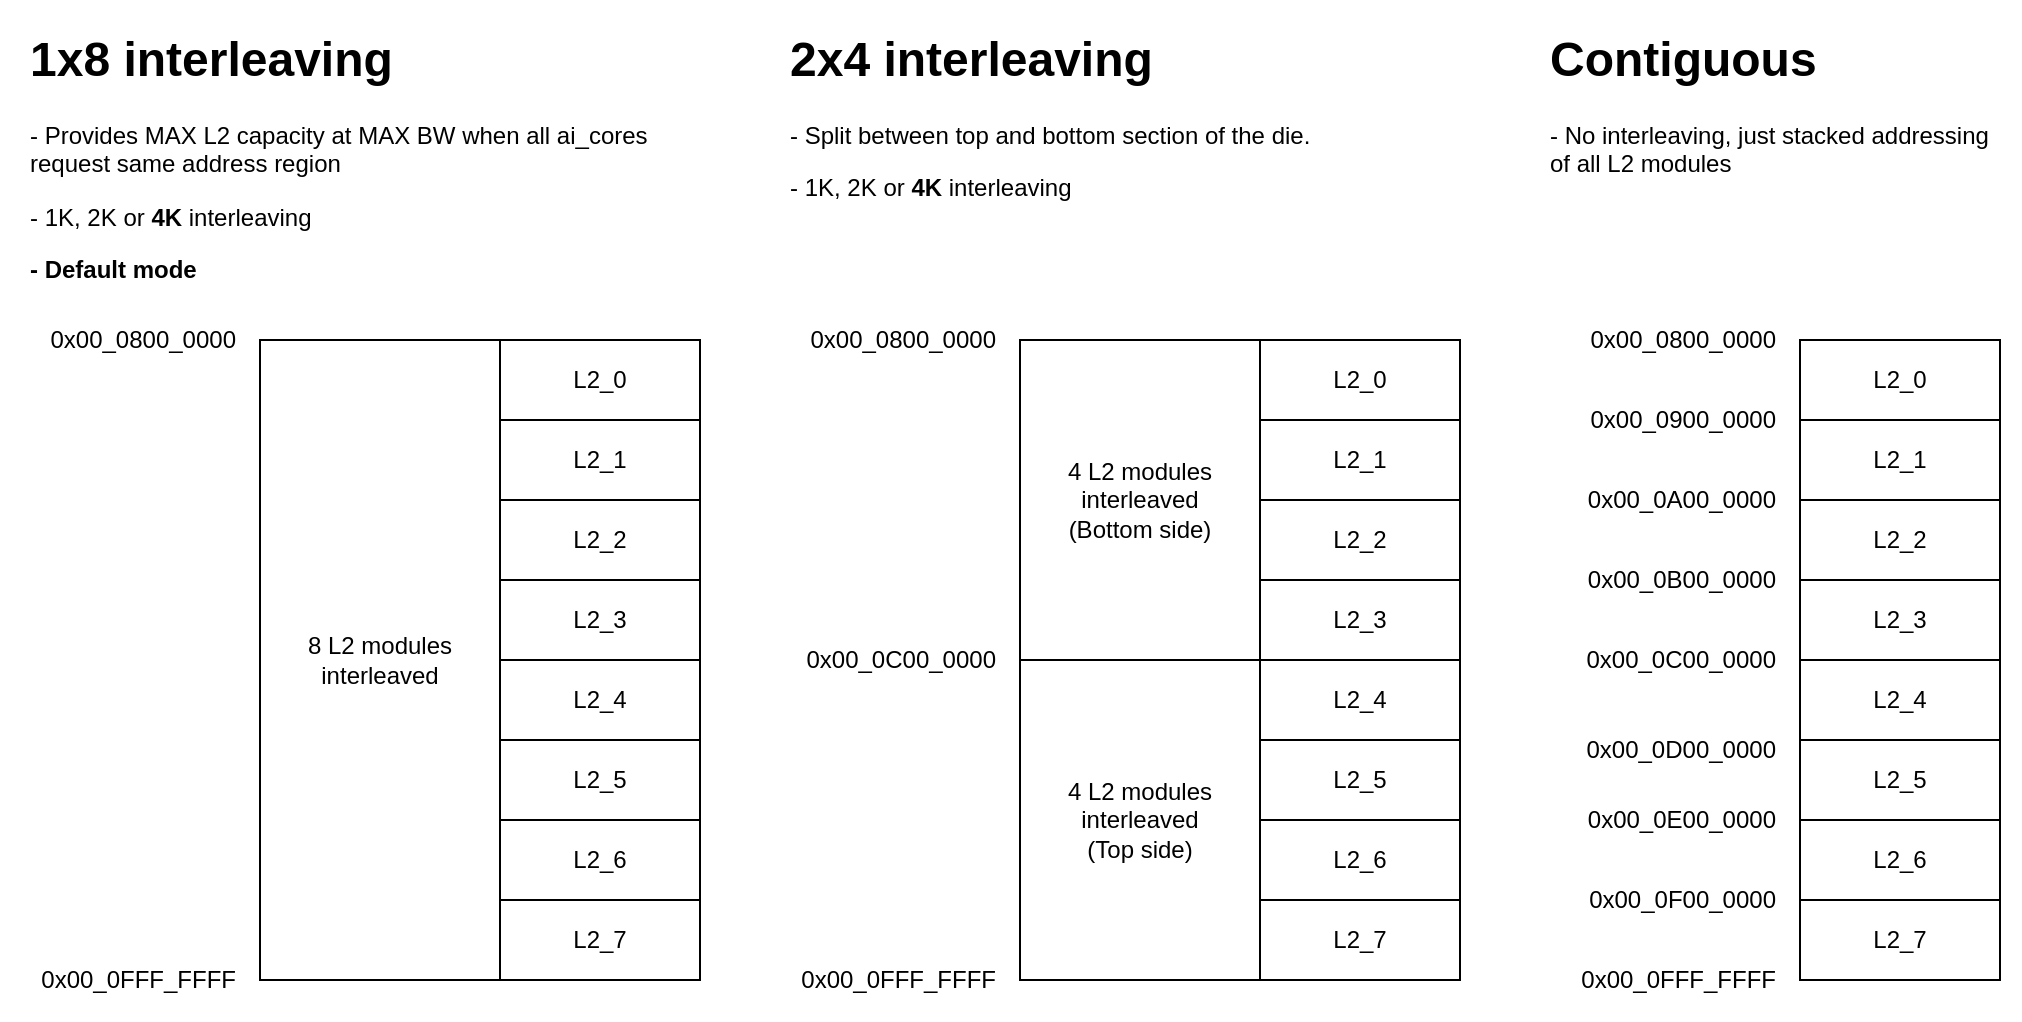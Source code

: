 <mxfile version="24.4.10" type="embed">
  <diagram id="ObfeEdxH2-C79Cfk8AZa" name="Page-1">
    <mxGraphModel dx="2026" dy="1173" grid="1" gridSize="10" guides="1" tooltips="1" connect="1" arrows="1" fold="1" page="1" pageScale="1" pageWidth="827" pageHeight="1169" math="0" shadow="0">
      <root>
        <mxCell id="0" />
        <mxCell id="1" parent="0" />
        <mxCell id="JF5p32oXBAw_QJ6f9Gd6-1" value="&lt;h1&gt;2x4 interleaving&lt;/h1&gt;&lt;p&gt;- Split between top and bottom section of the die.&lt;/p&gt;&lt;p&gt;- 1K, 2K or &lt;b&gt;4K&lt;/b&gt; interleaving&lt;/p&gt;" style="text;html=1;strokeColor=none;fillColor=none;spacing=5;spacingTop=-20;whiteSpace=wrap;overflow=hidden;rounded=0;" parent="1" vertex="1">
          <mxGeometry x="280" y="240" width="340" height="120" as="geometry" />
        </mxCell>
        <mxCell id="JF5p32oXBAw_QJ6f9Gd6-2" value="&lt;h1&gt;Contiguous&lt;/h1&gt;&lt;p&gt;- No interleaving, just stacked addressing of all L2 modules&lt;/p&gt;&lt;p&gt;&lt;br&gt;&lt;/p&gt;" style="text;html=1;strokeColor=none;fillColor=none;spacing=5;spacingTop=-20;whiteSpace=wrap;overflow=hidden;rounded=0;" parent="1" vertex="1">
          <mxGeometry x="660" y="240" width="240" height="140" as="geometry" />
        </mxCell>
        <mxCell id="JF5p32oXBAw_QJ6f9Gd6-3" value="L2_3" style="rounded=0;whiteSpace=wrap;html=1;" parent="1" vertex="1">
          <mxGeometry x="140" y="520" width="100" height="40" as="geometry" />
        </mxCell>
        <mxCell id="JF5p32oXBAw_QJ6f9Gd6-4" value="L2_2" style="rounded=0;whiteSpace=wrap;html=1;" parent="1" vertex="1">
          <mxGeometry x="140" y="480" width="100" height="40" as="geometry" />
        </mxCell>
        <mxCell id="JF5p32oXBAw_QJ6f9Gd6-5" value="L2_1" style="rounded=0;whiteSpace=wrap;html=1;" parent="1" vertex="1">
          <mxGeometry x="140" y="440" width="100" height="40" as="geometry" />
        </mxCell>
        <mxCell id="JF5p32oXBAw_QJ6f9Gd6-6" value="L2_0" style="rounded=0;whiteSpace=wrap;html=1;" parent="1" vertex="1">
          <mxGeometry x="140" y="400" width="100" height="40" as="geometry" />
        </mxCell>
        <mxCell id="JF5p32oXBAw_QJ6f9Gd6-7" value="L2_4" style="rounded=0;whiteSpace=wrap;html=1;" parent="1" vertex="1">
          <mxGeometry x="140" y="560" width="100" height="40" as="geometry" />
        </mxCell>
        <mxCell id="JF5p32oXBAw_QJ6f9Gd6-8" value="L2_5" style="rounded=0;whiteSpace=wrap;html=1;" parent="1" vertex="1">
          <mxGeometry x="140" y="600" width="100" height="40" as="geometry" />
        </mxCell>
        <mxCell id="JF5p32oXBAw_QJ6f9Gd6-9" value="L2_6" style="rounded=0;whiteSpace=wrap;html=1;" parent="1" vertex="1">
          <mxGeometry x="140" y="640" width="100" height="40" as="geometry" />
        </mxCell>
        <mxCell id="JF5p32oXBAw_QJ6f9Gd6-10" value="L2_7" style="rounded=0;whiteSpace=wrap;html=1;" parent="1" vertex="1">
          <mxGeometry x="140" y="680" width="100" height="40" as="geometry" />
        </mxCell>
        <mxCell id="JF5p32oXBAw_QJ6f9Gd6-11" value="0x00_0800_0000" style="text;html=1;strokeColor=none;fillColor=none;align=right;verticalAlign=middle;whiteSpace=wrap;rounded=0;" parent="1" vertex="1">
          <mxGeometry x="-110" y="380" width="120" height="40" as="geometry" />
        </mxCell>
        <mxCell id="JF5p32oXBAw_QJ6f9Gd6-12" value="0x00_0FFF_FFFF" style="text;html=1;strokeColor=none;fillColor=none;align=right;verticalAlign=middle;whiteSpace=wrap;rounded=0;" parent="1" vertex="1">
          <mxGeometry x="-110" y="700" width="120" height="40" as="geometry" />
        </mxCell>
        <mxCell id="JF5p32oXBAw_QJ6f9Gd6-13" value="8 L2 modules interleaved" style="rounded=0;whiteSpace=wrap;html=1;" parent="1" vertex="1">
          <mxGeometry x="20" y="400" width="120" height="320" as="geometry" />
        </mxCell>
        <mxCell id="JF5p32oXBAw_QJ6f9Gd6-14" value="&lt;h1&gt;1x8 interleaving&lt;/h1&gt;&lt;p&gt;- Provides MAX L2 capacity at MAX BW when all ai_cores request same address region&lt;/p&gt;&lt;p&gt;- 1K, 2K or &lt;b&gt;4K&lt;/b&gt; interleaving&lt;/p&gt;&lt;p&gt;&lt;b&gt;- Default mode&lt;/b&gt;&lt;/p&gt;" style="text;html=1;strokeColor=none;fillColor=none;spacing=5;spacingTop=-20;whiteSpace=wrap;overflow=hidden;rounded=0;" parent="1" vertex="1">
          <mxGeometry x="-100" y="240" width="340" height="140" as="geometry" />
        </mxCell>
        <mxCell id="JF5p32oXBAw_QJ6f9Gd6-15" value="L2_3" style="rounded=0;whiteSpace=wrap;html=1;" parent="1" vertex="1">
          <mxGeometry x="520" y="520" width="100" height="40" as="geometry" />
        </mxCell>
        <mxCell id="JF5p32oXBAw_QJ6f9Gd6-16" value="L2_2" style="rounded=0;whiteSpace=wrap;html=1;" parent="1" vertex="1">
          <mxGeometry x="520" y="480" width="100" height="40" as="geometry" />
        </mxCell>
        <mxCell id="JF5p32oXBAw_QJ6f9Gd6-17" value="L2_1" style="rounded=0;whiteSpace=wrap;html=1;" parent="1" vertex="1">
          <mxGeometry x="520" y="440" width="100" height="40" as="geometry" />
        </mxCell>
        <mxCell id="JF5p32oXBAw_QJ6f9Gd6-18" value="L2_0" style="rounded=0;whiteSpace=wrap;html=1;" parent="1" vertex="1">
          <mxGeometry x="520" y="400" width="100" height="40" as="geometry" />
        </mxCell>
        <mxCell id="JF5p32oXBAw_QJ6f9Gd6-19" value="L2_4" style="rounded=0;whiteSpace=wrap;html=1;" parent="1" vertex="1">
          <mxGeometry x="520" y="560" width="100" height="40" as="geometry" />
        </mxCell>
        <mxCell id="JF5p32oXBAw_QJ6f9Gd6-20" value="L2_5" style="rounded=0;whiteSpace=wrap;html=1;" parent="1" vertex="1">
          <mxGeometry x="520" y="600" width="100" height="40" as="geometry" />
        </mxCell>
        <mxCell id="JF5p32oXBAw_QJ6f9Gd6-21" value="L2_6" style="rounded=0;whiteSpace=wrap;html=1;" parent="1" vertex="1">
          <mxGeometry x="520" y="640" width="100" height="40" as="geometry" />
        </mxCell>
        <mxCell id="JF5p32oXBAw_QJ6f9Gd6-22" value="L2_7" style="rounded=0;whiteSpace=wrap;html=1;" parent="1" vertex="1">
          <mxGeometry x="520" y="680" width="100" height="40" as="geometry" />
        </mxCell>
        <mxCell id="JF5p32oXBAw_QJ6f9Gd6-23" value="0x00_0800_0000" style="text;html=1;strokeColor=none;fillColor=none;align=right;verticalAlign=middle;whiteSpace=wrap;rounded=0;" parent="1" vertex="1">
          <mxGeometry x="270" y="380" width="120" height="40" as="geometry" />
        </mxCell>
        <mxCell id="JF5p32oXBAw_QJ6f9Gd6-24" value="0x00_0FFF_FFFF" style="text;html=1;strokeColor=none;fillColor=none;align=right;verticalAlign=middle;whiteSpace=wrap;rounded=0;" parent="1" vertex="1">
          <mxGeometry x="270" y="700" width="120" height="40" as="geometry" />
        </mxCell>
        <mxCell id="JF5p32oXBAw_QJ6f9Gd6-25" value="4 L2 modules interleaved&lt;br&gt;(Bottom side)" style="rounded=0;whiteSpace=wrap;html=1;" parent="1" vertex="1">
          <mxGeometry x="400" y="400" width="120" height="160" as="geometry" />
        </mxCell>
        <mxCell id="JF5p32oXBAw_QJ6f9Gd6-26" value="4 L2 modules interleaved&lt;br&gt;(Top side)" style="rounded=0;whiteSpace=wrap;html=1;" parent="1" vertex="1">
          <mxGeometry x="400" y="560" width="120" height="160" as="geometry" />
        </mxCell>
        <mxCell id="JF5p32oXBAw_QJ6f9Gd6-27" value="0x00_0C00_0000" style="text;html=1;strokeColor=none;fillColor=none;align=right;verticalAlign=middle;whiteSpace=wrap;rounded=0;" parent="1" vertex="1">
          <mxGeometry x="270" y="540" width="120" height="40" as="geometry" />
        </mxCell>
        <mxCell id="JF5p32oXBAw_QJ6f9Gd6-28" value="L2_3" style="rounded=0;whiteSpace=wrap;html=1;" parent="1" vertex="1">
          <mxGeometry x="790" y="520" width="100" height="40" as="geometry" />
        </mxCell>
        <mxCell id="JF5p32oXBAw_QJ6f9Gd6-29" value="L2_2" style="rounded=0;whiteSpace=wrap;html=1;" parent="1" vertex="1">
          <mxGeometry x="790" y="480" width="100" height="40" as="geometry" />
        </mxCell>
        <mxCell id="JF5p32oXBAw_QJ6f9Gd6-30" value="L2_1" style="rounded=0;whiteSpace=wrap;html=1;" parent="1" vertex="1">
          <mxGeometry x="790" y="440" width="100" height="40" as="geometry" />
        </mxCell>
        <mxCell id="JF5p32oXBAw_QJ6f9Gd6-31" value="L2_0" style="rounded=0;whiteSpace=wrap;html=1;" parent="1" vertex="1">
          <mxGeometry x="790" y="400" width="100" height="40" as="geometry" />
        </mxCell>
        <mxCell id="JF5p32oXBAw_QJ6f9Gd6-32" value="L2_4" style="rounded=0;whiteSpace=wrap;html=1;" parent="1" vertex="1">
          <mxGeometry x="790" y="560" width="100" height="40" as="geometry" />
        </mxCell>
        <mxCell id="JF5p32oXBAw_QJ6f9Gd6-33" value="L2_5" style="rounded=0;whiteSpace=wrap;html=1;" parent="1" vertex="1">
          <mxGeometry x="790" y="600" width="100" height="40" as="geometry" />
        </mxCell>
        <mxCell id="JF5p32oXBAw_QJ6f9Gd6-34" value="L2_6" style="rounded=0;whiteSpace=wrap;html=1;" parent="1" vertex="1">
          <mxGeometry x="790" y="640" width="100" height="40" as="geometry" />
        </mxCell>
        <mxCell id="JF5p32oXBAw_QJ6f9Gd6-35" value="L2_7" style="rounded=0;whiteSpace=wrap;html=1;" parent="1" vertex="1">
          <mxGeometry x="790" y="680" width="100" height="40" as="geometry" />
        </mxCell>
        <mxCell id="JF5p32oXBAw_QJ6f9Gd6-36" value="0x00_0800_0000" style="text;html=1;strokeColor=none;fillColor=none;align=right;verticalAlign=middle;whiteSpace=wrap;rounded=0;" parent="1" vertex="1">
          <mxGeometry x="660" y="380" width="120" height="40" as="geometry" />
        </mxCell>
        <mxCell id="JF5p32oXBAw_QJ6f9Gd6-37" value="0x00_0900_0000" style="text;html=1;strokeColor=none;fillColor=none;align=right;verticalAlign=middle;whiteSpace=wrap;rounded=0;" parent="1" vertex="1">
          <mxGeometry x="660" y="420" width="120" height="40" as="geometry" />
        </mxCell>
        <mxCell id="JF5p32oXBAw_QJ6f9Gd6-38" value="0x00_0A00_0000" style="text;html=1;strokeColor=none;fillColor=none;align=right;verticalAlign=middle;whiteSpace=wrap;rounded=0;" parent="1" vertex="1">
          <mxGeometry x="660" y="460" width="120" height="40" as="geometry" />
        </mxCell>
        <mxCell id="JF5p32oXBAw_QJ6f9Gd6-39" value="0x00_0B00_0000" style="text;html=1;strokeColor=none;fillColor=none;align=right;verticalAlign=middle;whiteSpace=wrap;rounded=0;" parent="1" vertex="1">
          <mxGeometry x="660" y="500" width="120" height="40" as="geometry" />
        </mxCell>
        <mxCell id="JF5p32oXBAw_QJ6f9Gd6-40" value="0x00_0C00_0000" style="text;html=1;strokeColor=none;fillColor=none;align=right;verticalAlign=middle;whiteSpace=wrap;rounded=0;" parent="1" vertex="1">
          <mxGeometry x="660" y="540" width="120" height="40" as="geometry" />
        </mxCell>
        <mxCell id="JF5p32oXBAw_QJ6f9Gd6-41" value="0x00_0D00_0000" style="text;html=1;strokeColor=none;fillColor=none;align=right;verticalAlign=middle;whiteSpace=wrap;rounded=0;" parent="1" vertex="1">
          <mxGeometry x="660" y="585" width="120" height="40" as="geometry" />
        </mxCell>
        <mxCell id="JF5p32oXBAw_QJ6f9Gd6-42" value="0x00_0E00_0000" style="text;html=1;strokeColor=none;fillColor=none;align=right;verticalAlign=middle;whiteSpace=wrap;rounded=0;" parent="1" vertex="1">
          <mxGeometry x="660" y="620" width="120" height="40" as="geometry" />
        </mxCell>
        <mxCell id="JF5p32oXBAw_QJ6f9Gd6-43" value="0x00_0F00_0000" style="text;html=1;strokeColor=none;fillColor=none;align=right;verticalAlign=middle;whiteSpace=wrap;rounded=0;" parent="1" vertex="1">
          <mxGeometry x="660" y="660" width="120" height="40" as="geometry" />
        </mxCell>
        <mxCell id="JF5p32oXBAw_QJ6f9Gd6-44" value="0x00_0FFF_FFFF" style="text;html=1;strokeColor=none;fillColor=none;align=right;verticalAlign=middle;whiteSpace=wrap;rounded=0;" parent="1" vertex="1">
          <mxGeometry x="660" y="700" width="120" height="40" as="geometry" />
        </mxCell>
      </root>
    </mxGraphModel>
  </diagram>
</mxfile>
